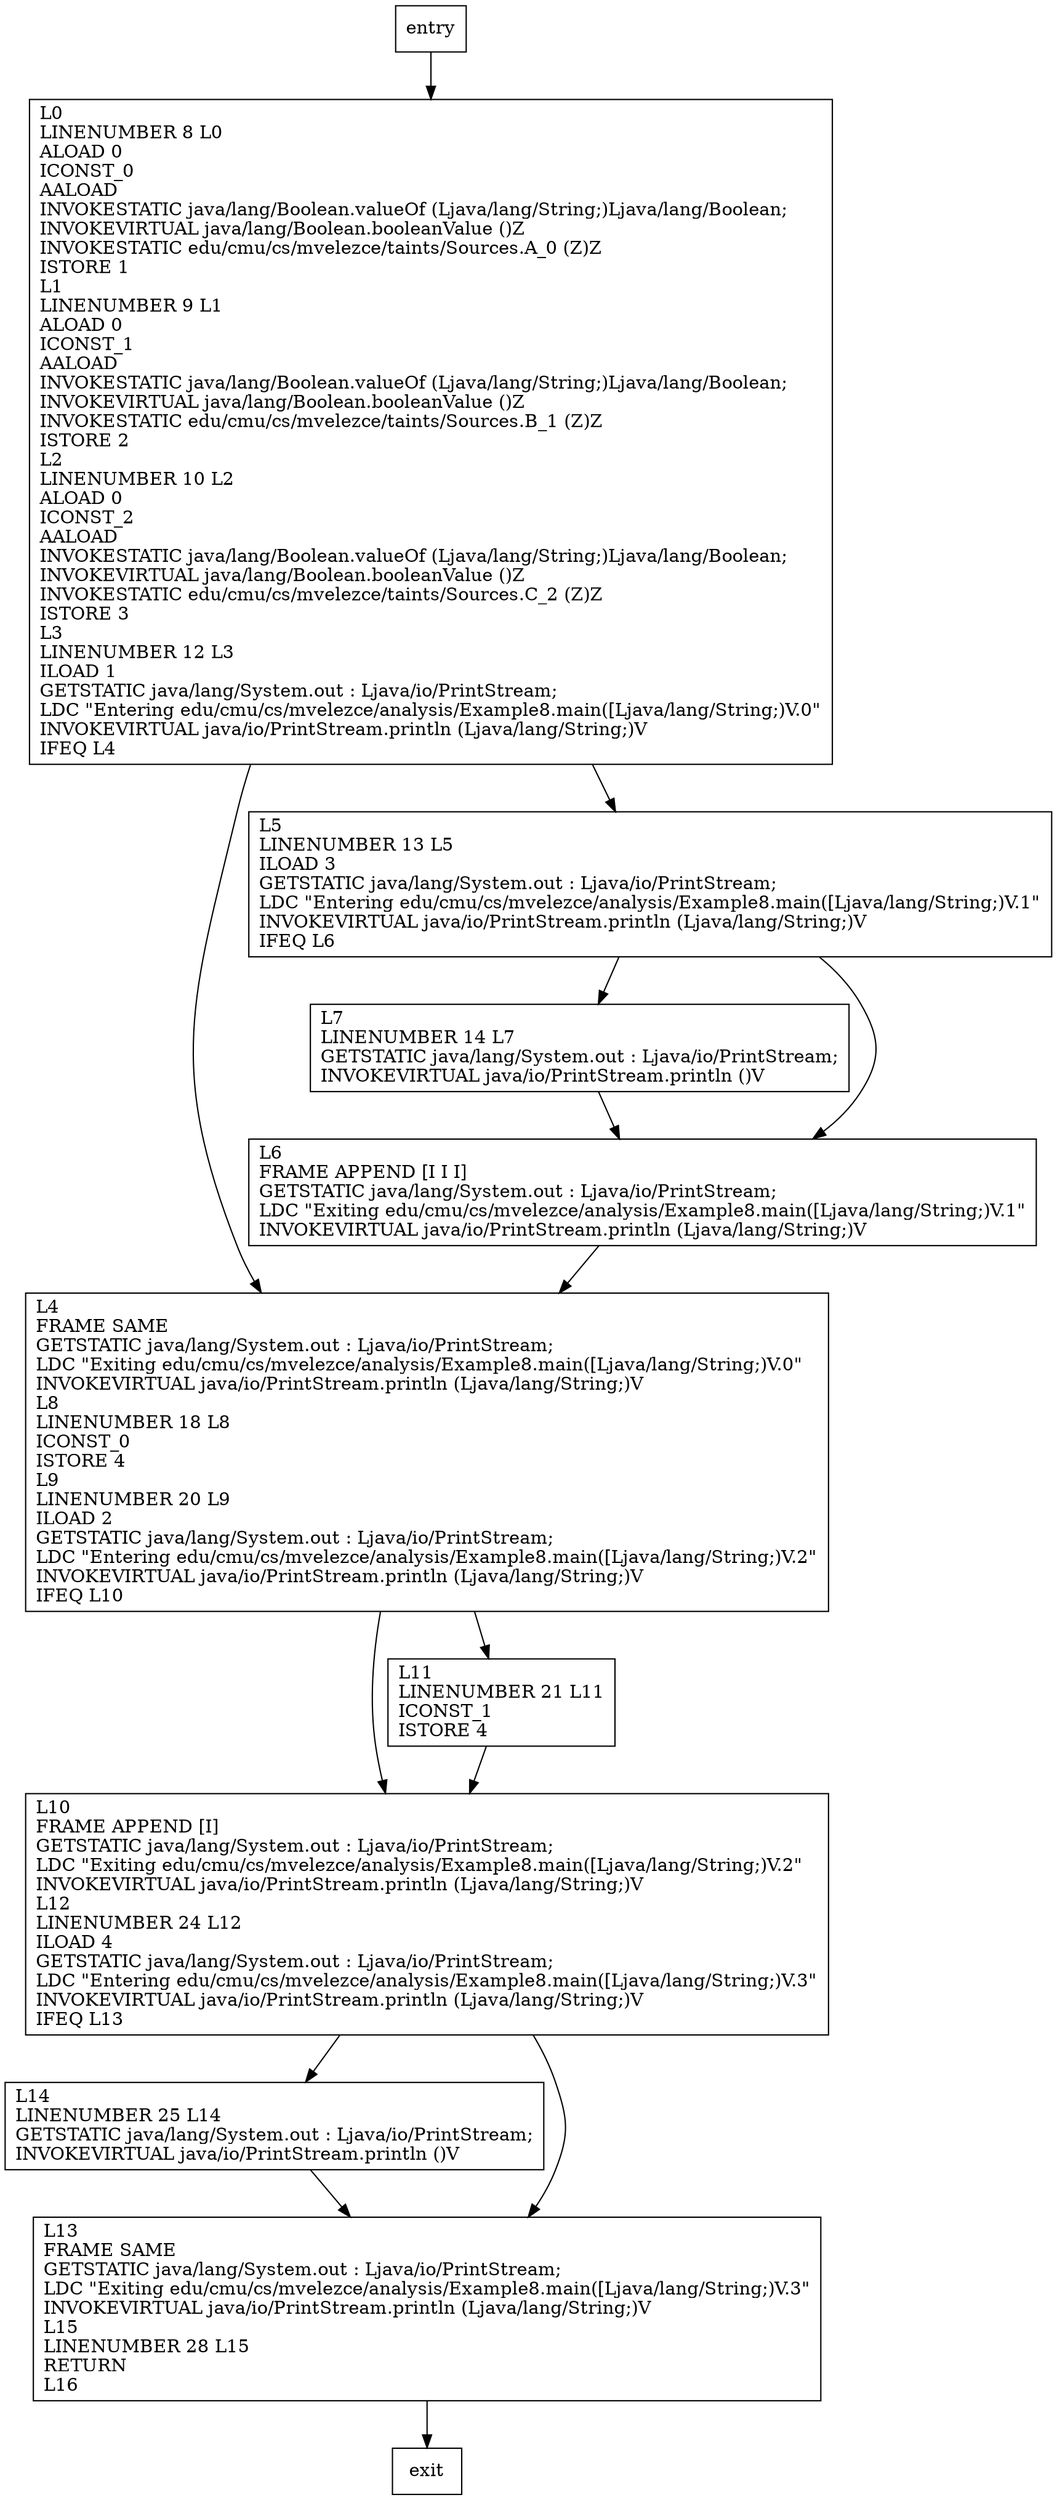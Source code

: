 digraph main {
node [shape=record];
1934897224 [label="L0\lLINENUMBER 8 L0\lALOAD 0\lICONST_0\lAALOAD\lINVOKESTATIC java/lang/Boolean.valueOf (Ljava/lang/String;)Ljava/lang/Boolean;\lINVOKEVIRTUAL java/lang/Boolean.booleanValue ()Z\lINVOKESTATIC edu/cmu/cs/mvelezce/taints/Sources.A_0 (Z)Z\lISTORE 1\lL1\lLINENUMBER 9 L1\lALOAD 0\lICONST_1\lAALOAD\lINVOKESTATIC java/lang/Boolean.valueOf (Ljava/lang/String;)Ljava/lang/Boolean;\lINVOKEVIRTUAL java/lang/Boolean.booleanValue ()Z\lINVOKESTATIC edu/cmu/cs/mvelezce/taints/Sources.B_1 (Z)Z\lISTORE 2\lL2\lLINENUMBER 10 L2\lALOAD 0\lICONST_2\lAALOAD\lINVOKESTATIC java/lang/Boolean.valueOf (Ljava/lang/String;)Ljava/lang/Boolean;\lINVOKEVIRTUAL java/lang/Boolean.booleanValue ()Z\lINVOKESTATIC edu/cmu/cs/mvelezce/taints/Sources.C_2 (Z)Z\lISTORE 3\lL3\lLINENUMBER 12 L3\lILOAD 1\lGETSTATIC java/lang/System.out : Ljava/io/PrintStream;\lLDC \"Entering edu/cmu/cs/mvelezce/analysis/Example8.main([Ljava/lang/String;)V.0\"\lINVOKEVIRTUAL java/io/PrintStream.println (Ljava/lang/String;)V\lIFEQ L4\l"];
408023455 [label="L4\lFRAME SAME\lGETSTATIC java/lang/System.out : Ljava/io/PrintStream;\lLDC \"Exiting edu/cmu/cs/mvelezce/analysis/Example8.main([Ljava/lang/String;)V.0\"\lINVOKEVIRTUAL java/io/PrintStream.println (Ljava/lang/String;)V\lL8\lLINENUMBER 18 L8\lICONST_0\lISTORE 4\lL9\lLINENUMBER 20 L9\lILOAD 2\lGETSTATIC java/lang/System.out : Ljava/io/PrintStream;\lLDC \"Entering edu/cmu/cs/mvelezce/analysis/Example8.main([Ljava/lang/String;)V.2\"\lINVOKEVIRTUAL java/io/PrintStream.println (Ljava/lang/String;)V\lIFEQ L10\l"];
2004057662 [label="L14\lLINENUMBER 25 L14\lGETSTATIC java/lang/System.out : Ljava/io/PrintStream;\lINVOKEVIRTUAL java/io/PrintStream.println ()V\l"];
1555288047 [label="L7\lLINENUMBER 14 L7\lGETSTATIC java/lang/System.out : Ljava/io/PrintStream;\lINVOKEVIRTUAL java/io/PrintStream.println ()V\l"];
871623676 [label="L5\lLINENUMBER 13 L5\lILOAD 3\lGETSTATIC java/lang/System.out : Ljava/io/PrintStream;\lLDC \"Entering edu/cmu/cs/mvelezce/analysis/Example8.main([Ljava/lang/String;)V.1\"\lINVOKEVIRTUAL java/io/PrintStream.println (Ljava/lang/String;)V\lIFEQ L6\l"];
1122185195 [label="L13\lFRAME SAME\lGETSTATIC java/lang/System.out : Ljava/io/PrintStream;\lLDC \"Exiting edu/cmu/cs/mvelezce/analysis/Example8.main([Ljava/lang/String;)V.3\"\lINVOKEVIRTUAL java/io/PrintStream.println (Ljava/lang/String;)V\lL15\lLINENUMBER 28 L15\lRETURN\lL16\l"];
427665153 [label="L10\lFRAME APPEND [I]\lGETSTATIC java/lang/System.out : Ljava/io/PrintStream;\lLDC \"Exiting edu/cmu/cs/mvelezce/analysis/Example8.main([Ljava/lang/String;)V.2\"\lINVOKEVIRTUAL java/io/PrintStream.println (Ljava/lang/String;)V\lL12\lLINENUMBER 24 L12\lILOAD 4\lGETSTATIC java/lang/System.out : Ljava/io/PrintStream;\lLDC \"Entering edu/cmu/cs/mvelezce/analysis/Example8.main([Ljava/lang/String;)V.3\"\lINVOKEVIRTUAL java/io/PrintStream.println (Ljava/lang/String;)V\lIFEQ L13\l"];
246903361 [label="L6\lFRAME APPEND [I I I]\lGETSTATIC java/lang/System.out : Ljava/io/PrintStream;\lLDC \"Exiting edu/cmu/cs/mvelezce/analysis/Example8.main([Ljava/lang/String;)V.1\"\lINVOKEVIRTUAL java/io/PrintStream.println (Ljava/lang/String;)V\l"];
905774041 [label="L11\lLINENUMBER 21 L11\lICONST_1\lISTORE 4\l"];
entry;
exit;
1934897224 -> 408023455;
1934897224 -> 871623676;
entry -> 1934897224;
408023455 -> 427665153;
408023455 -> 905774041;
2004057662 -> 1122185195;
1555288047 -> 246903361;
871623676 -> 1555288047;
871623676 -> 246903361;
1122185195 -> exit;
427665153 -> 2004057662;
427665153 -> 1122185195;
246903361 -> 408023455;
905774041 -> 427665153;
}
